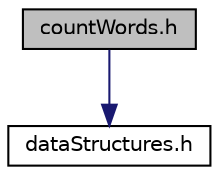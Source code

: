 digraph "countWords.h"
{
 // LATEX_PDF_SIZE
  edge [fontname="Helvetica",fontsize="10",labelfontname="Helvetica",labelfontsize="10"];
  node [fontname="Helvetica",fontsize="10",shape=record];
  Node1 [label="countWords.h",height=0.2,width=0.4,color="black", fillcolor="grey75", style="filled", fontcolor="black",tooltip="Problem name: Text processing in Portuguese This module implements and stores information shared by t..."];
  Node1 -> Node2 [color="midnightblue",fontsize="10",style="solid",fontname="Helvetica"];
  Node2 [label="dataStructures.h",height=0.2,width=0.4,color="black", fillcolor="white", style="filled",URL="$dataStructures_8h.html",tooltip="Problem name: Text processing in Portuguese."];
}
